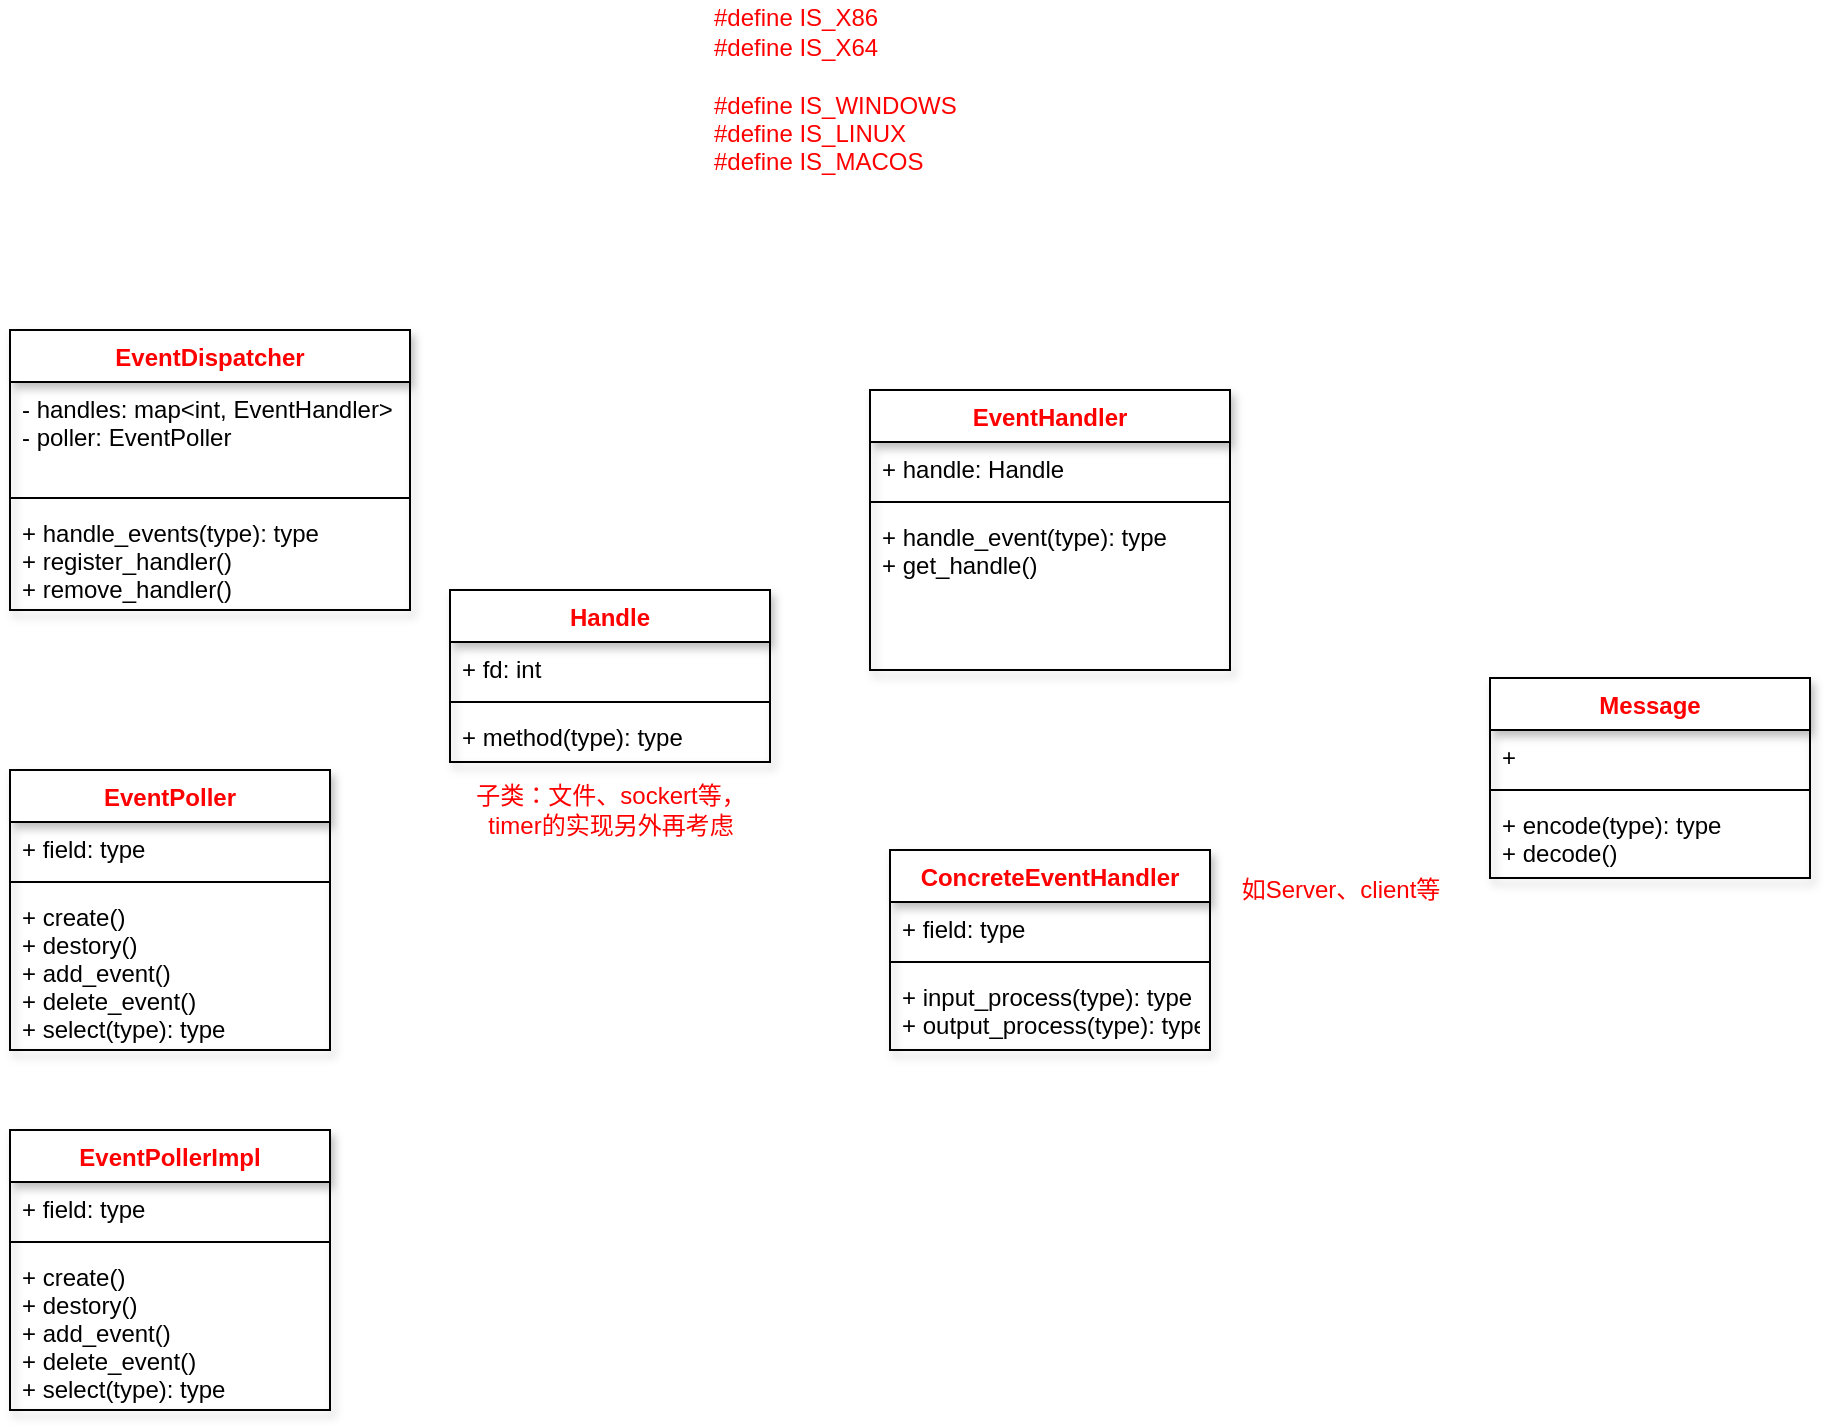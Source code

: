 <mxfile version="12.9.3" type="device"><diagram id="fvwTspCy20EUtfIcSqwm" name="Page-1"><mxGraphModel dx="946" dy="759" grid="1" gridSize="10" guides="1" tooltips="1" connect="1" arrows="1" fold="1" page="0" pageScale="1" pageWidth="827" pageHeight="1169" math="0" shadow="0"><root><mxCell id="0"/><mxCell id="1" parent="0"/><mxCell id="O5b4QtJHo3Ivcc3VVzVF-5" value="#define IS_X86&lt;br&gt;#define IS_X64&lt;br&gt;&lt;br&gt;#define IS_WINDOWS&lt;br&gt;#define IS_LINUX&lt;br&gt;#define IS_MACOS" style="text;html=1;align=left;verticalAlign=middle;resizable=0;points=[];autosize=1;fontColor=#FF0000;" vertex="1" parent="1"><mxGeometry x="530" y="35" width="140" height="90" as="geometry"/></mxCell><mxCell id="O5b4QtJHo3Ivcc3VVzVF-1" value="EventDispatcher" style="swimlane;fontStyle=1;align=center;verticalAlign=top;childLayout=stackLayout;horizontal=1;startSize=26;horizontalStack=0;resizeParent=1;resizeParentMax=0;resizeLast=0;collapsible=1;marginBottom=0;shadow=1;fontColor=#FF0000;" vertex="1" parent="1"><mxGeometry x="180" y="200" width="200" height="140" as="geometry"/></mxCell><mxCell id="O5b4QtJHo3Ivcc3VVzVF-2" value="- handles: map&lt;int, EventHandler&gt; &#10;- poller: EventPoller" style="text;strokeColor=none;fillColor=none;align=left;verticalAlign=top;spacingLeft=4;spacingRight=4;overflow=hidden;rotatable=0;points=[[0,0.5],[1,0.5]];portConstraint=eastwest;" vertex="1" parent="O5b4QtJHo3Ivcc3VVzVF-1"><mxGeometry y="26" width="200" height="54" as="geometry"/></mxCell><mxCell id="O5b4QtJHo3Ivcc3VVzVF-3" value="" style="line;strokeWidth=1;fillColor=none;align=left;verticalAlign=middle;spacingTop=-1;spacingLeft=3;spacingRight=3;rotatable=0;labelPosition=right;points=[];portConstraint=eastwest;" vertex="1" parent="O5b4QtJHo3Ivcc3VVzVF-1"><mxGeometry y="80" width="200" height="8" as="geometry"/></mxCell><mxCell id="O5b4QtJHo3Ivcc3VVzVF-4" value="+ handle_events(type): type&#10;+ register_handler()&#10;+ remove_handler()" style="text;strokeColor=none;fillColor=none;align=left;verticalAlign=top;spacingLeft=4;spacingRight=4;overflow=hidden;rotatable=0;points=[[0,0.5],[1,0.5]];portConstraint=eastwest;" vertex="1" parent="O5b4QtJHo3Ivcc3VVzVF-1"><mxGeometry y="88" width="200" height="52" as="geometry"/></mxCell><mxCell id="O5b4QtJHo3Ivcc3VVzVF-6" value="EventPoller" style="swimlane;fontStyle=1;align=center;verticalAlign=top;childLayout=stackLayout;horizontal=1;startSize=26;horizontalStack=0;resizeParent=1;resizeParentMax=0;resizeLast=0;collapsible=1;marginBottom=0;shadow=1;fontColor=#FF0000;" vertex="1" parent="1"><mxGeometry x="180" y="420" width="160" height="140" as="geometry"/></mxCell><mxCell id="O5b4QtJHo3Ivcc3VVzVF-7" value="+ field: type" style="text;strokeColor=none;fillColor=none;align=left;verticalAlign=top;spacingLeft=4;spacingRight=4;overflow=hidden;rotatable=0;points=[[0,0.5],[1,0.5]];portConstraint=eastwest;" vertex="1" parent="O5b4QtJHo3Ivcc3VVzVF-6"><mxGeometry y="26" width="160" height="26" as="geometry"/></mxCell><mxCell id="O5b4QtJHo3Ivcc3VVzVF-8" value="" style="line;strokeWidth=1;fillColor=none;align=left;verticalAlign=middle;spacingTop=-1;spacingLeft=3;spacingRight=3;rotatable=0;labelPosition=right;points=[];portConstraint=eastwest;" vertex="1" parent="O5b4QtJHo3Ivcc3VVzVF-6"><mxGeometry y="52" width="160" height="8" as="geometry"/></mxCell><mxCell id="O5b4QtJHo3Ivcc3VVzVF-9" value="+ create()&#10;+ destory()&#10;+ add_event()&#10;+ delete_event()&#10;+ select(type): type" style="text;strokeColor=none;fillColor=none;align=left;verticalAlign=top;spacingLeft=4;spacingRight=4;overflow=hidden;rotatable=0;points=[[0,0.5],[1,0.5]];portConstraint=eastwest;" vertex="1" parent="O5b4QtJHo3Ivcc3VVzVF-6"><mxGeometry y="60" width="160" height="80" as="geometry"/></mxCell><mxCell id="O5b4QtJHo3Ivcc3VVzVF-10" value="EventHandler" style="swimlane;fontStyle=1;align=center;verticalAlign=top;childLayout=stackLayout;horizontal=1;startSize=26;horizontalStack=0;resizeParent=1;resizeParentMax=0;resizeLast=0;collapsible=1;marginBottom=0;shadow=1;fontColor=#FF0000;" vertex="1" parent="1"><mxGeometry x="610" y="230" width="180" height="140" as="geometry"/></mxCell><mxCell id="O5b4QtJHo3Ivcc3VVzVF-11" value="+ handle: Handle " style="text;strokeColor=none;fillColor=none;align=left;verticalAlign=top;spacingLeft=4;spacingRight=4;overflow=hidden;rotatable=0;points=[[0,0.5],[1,0.5]];portConstraint=eastwest;" vertex="1" parent="O5b4QtJHo3Ivcc3VVzVF-10"><mxGeometry y="26" width="180" height="26" as="geometry"/></mxCell><mxCell id="O5b4QtJHo3Ivcc3VVzVF-12" value="" style="line;strokeWidth=1;fillColor=none;align=left;verticalAlign=middle;spacingTop=-1;spacingLeft=3;spacingRight=3;rotatable=0;labelPosition=right;points=[];portConstraint=eastwest;" vertex="1" parent="O5b4QtJHo3Ivcc3VVzVF-10"><mxGeometry y="52" width="180" height="8" as="geometry"/></mxCell><mxCell id="O5b4QtJHo3Ivcc3VVzVF-13" value="+ handle_event(type): type&#10;+ get_handle()&#10;" style="text;strokeColor=none;fillColor=none;align=left;verticalAlign=top;spacingLeft=4;spacingRight=4;overflow=hidden;rotatable=0;points=[[0,0.5],[1,0.5]];portConstraint=eastwest;" vertex="1" parent="O5b4QtJHo3Ivcc3VVzVF-10"><mxGeometry y="60" width="180" height="80" as="geometry"/></mxCell><mxCell id="O5b4QtJHo3Ivcc3VVzVF-14" value="Handle" style="swimlane;fontStyle=1;align=center;verticalAlign=top;childLayout=stackLayout;horizontal=1;startSize=26;horizontalStack=0;resizeParent=1;resizeParentMax=0;resizeLast=0;collapsible=1;marginBottom=0;shadow=1;fontColor=#FF0000;" vertex="1" parent="1"><mxGeometry x="400" y="330" width="160" height="86" as="geometry"/></mxCell><mxCell id="O5b4QtJHo3Ivcc3VVzVF-15" value="+ fd: int" style="text;strokeColor=none;fillColor=none;align=left;verticalAlign=top;spacingLeft=4;spacingRight=4;overflow=hidden;rotatable=0;points=[[0,0.5],[1,0.5]];portConstraint=eastwest;" vertex="1" parent="O5b4QtJHo3Ivcc3VVzVF-14"><mxGeometry y="26" width="160" height="26" as="geometry"/></mxCell><mxCell id="O5b4QtJHo3Ivcc3VVzVF-16" value="" style="line;strokeWidth=1;fillColor=none;align=left;verticalAlign=middle;spacingTop=-1;spacingLeft=3;spacingRight=3;rotatable=0;labelPosition=right;points=[];portConstraint=eastwest;" vertex="1" parent="O5b4QtJHo3Ivcc3VVzVF-14"><mxGeometry y="52" width="160" height="8" as="geometry"/></mxCell><mxCell id="O5b4QtJHo3Ivcc3VVzVF-17" value="+ method(type): type" style="text;strokeColor=none;fillColor=none;align=left;verticalAlign=top;spacingLeft=4;spacingRight=4;overflow=hidden;rotatable=0;points=[[0,0.5],[1,0.5]];portConstraint=eastwest;" vertex="1" parent="O5b4QtJHo3Ivcc3VVzVF-14"><mxGeometry y="60" width="160" height="26" as="geometry"/></mxCell><mxCell id="O5b4QtJHo3Ivcc3VVzVF-18" value="ConcreteEventHandler" style="swimlane;fontStyle=1;align=center;verticalAlign=top;childLayout=stackLayout;horizontal=1;startSize=26;horizontalStack=0;resizeParent=1;resizeParentMax=0;resizeLast=0;collapsible=1;marginBottom=0;shadow=1;fontColor=#FF0000;" vertex="1" parent="1"><mxGeometry x="620" y="460" width="160" height="100" as="geometry"/></mxCell><mxCell id="O5b4QtJHo3Ivcc3VVzVF-19" value="+ field: type" style="text;strokeColor=none;fillColor=none;align=left;verticalAlign=top;spacingLeft=4;spacingRight=4;overflow=hidden;rotatable=0;points=[[0,0.5],[1,0.5]];portConstraint=eastwest;" vertex="1" parent="O5b4QtJHo3Ivcc3VVzVF-18"><mxGeometry y="26" width="160" height="26" as="geometry"/></mxCell><mxCell id="O5b4QtJHo3Ivcc3VVzVF-20" value="" style="line;strokeWidth=1;fillColor=none;align=left;verticalAlign=middle;spacingTop=-1;spacingLeft=3;spacingRight=3;rotatable=0;labelPosition=right;points=[];portConstraint=eastwest;" vertex="1" parent="O5b4QtJHo3Ivcc3VVzVF-18"><mxGeometry y="52" width="160" height="8" as="geometry"/></mxCell><mxCell id="O5b4QtJHo3Ivcc3VVzVF-21" value="+ input_process(type): type&#10;+ output_process(type): type" style="text;strokeColor=none;fillColor=none;align=left;verticalAlign=top;spacingLeft=4;spacingRight=4;overflow=hidden;rotatable=0;points=[[0,0.5],[1,0.5]];portConstraint=eastwest;" vertex="1" parent="O5b4QtJHo3Ivcc3VVzVF-18"><mxGeometry y="60" width="160" height="40" as="geometry"/></mxCell><mxCell id="O5b4QtJHo3Ivcc3VVzVF-23" value="如Server、client等" style="text;html=1;align=center;verticalAlign=middle;resizable=0;points=[];autosize=1;fontColor=#FF0000;" vertex="1" parent="1"><mxGeometry x="790" y="470" width="110" height="20" as="geometry"/></mxCell><mxCell id="O5b4QtJHo3Ivcc3VVzVF-24" value="Message" style="swimlane;fontStyle=1;align=center;verticalAlign=top;childLayout=stackLayout;horizontal=1;startSize=26;horizontalStack=0;resizeParent=1;resizeParentMax=0;resizeLast=0;collapsible=1;marginBottom=0;shadow=1;fontColor=#FF0000;" vertex="1" parent="1"><mxGeometry x="920" y="374" width="160" height="100" as="geometry"/></mxCell><mxCell id="O5b4QtJHo3Ivcc3VVzVF-25" value="+ " style="text;strokeColor=none;fillColor=none;align=left;verticalAlign=top;spacingLeft=4;spacingRight=4;overflow=hidden;rotatable=0;points=[[0,0.5],[1,0.5]];portConstraint=eastwest;" vertex="1" parent="O5b4QtJHo3Ivcc3VVzVF-24"><mxGeometry y="26" width="160" height="26" as="geometry"/></mxCell><mxCell id="O5b4QtJHo3Ivcc3VVzVF-26" value="" style="line;strokeWidth=1;fillColor=none;align=left;verticalAlign=middle;spacingTop=-1;spacingLeft=3;spacingRight=3;rotatable=0;labelPosition=right;points=[];portConstraint=eastwest;" vertex="1" parent="O5b4QtJHo3Ivcc3VVzVF-24"><mxGeometry y="52" width="160" height="8" as="geometry"/></mxCell><mxCell id="O5b4QtJHo3Ivcc3VVzVF-27" value="+ encode(type): type&#10;+ decode()" style="text;strokeColor=none;fillColor=none;align=left;verticalAlign=top;spacingLeft=4;spacingRight=4;overflow=hidden;rotatable=0;points=[[0,0.5],[1,0.5]];portConstraint=eastwest;" vertex="1" parent="O5b4QtJHo3Ivcc3VVzVF-24"><mxGeometry y="60" width="160" height="40" as="geometry"/></mxCell><mxCell id="O5b4QtJHo3Ivcc3VVzVF-29" value="子类：文件、sockert等，&lt;br&gt;timer的实现另外再考虑" style="text;html=1;align=center;verticalAlign=middle;resizable=0;points=[];autosize=1;fontColor=#FF0000;" vertex="1" parent="1"><mxGeometry x="405" y="425" width="150" height="30" as="geometry"/></mxCell><mxCell id="O5b4QtJHo3Ivcc3VVzVF-30" value="EventPollerImpl" style="swimlane;fontStyle=1;align=center;verticalAlign=top;childLayout=stackLayout;horizontal=1;startSize=26;horizontalStack=0;resizeParent=1;resizeParentMax=0;resizeLast=0;collapsible=1;marginBottom=0;shadow=1;fontColor=#FF0000;" vertex="1" parent="1"><mxGeometry x="180" y="600" width="160" height="140" as="geometry"/></mxCell><mxCell id="O5b4QtJHo3Ivcc3VVzVF-31" value="+ field: type" style="text;strokeColor=none;fillColor=none;align=left;verticalAlign=top;spacingLeft=4;spacingRight=4;overflow=hidden;rotatable=0;points=[[0,0.5],[1,0.5]];portConstraint=eastwest;" vertex="1" parent="O5b4QtJHo3Ivcc3VVzVF-30"><mxGeometry y="26" width="160" height="26" as="geometry"/></mxCell><mxCell id="O5b4QtJHo3Ivcc3VVzVF-32" value="" style="line;strokeWidth=1;fillColor=none;align=left;verticalAlign=middle;spacingTop=-1;spacingLeft=3;spacingRight=3;rotatable=0;labelPosition=right;points=[];portConstraint=eastwest;" vertex="1" parent="O5b4QtJHo3Ivcc3VVzVF-30"><mxGeometry y="52" width="160" height="8" as="geometry"/></mxCell><mxCell id="O5b4QtJHo3Ivcc3VVzVF-33" value="+ create()&#10;+ destory()&#10;+ add_event()&#10;+ delete_event()&#10;+ select(type): type" style="text;strokeColor=none;fillColor=none;align=left;verticalAlign=top;spacingLeft=4;spacingRight=4;overflow=hidden;rotatable=0;points=[[0,0.5],[1,0.5]];portConstraint=eastwest;" vertex="1" parent="O5b4QtJHo3Ivcc3VVzVF-30"><mxGeometry y="60" width="160" height="80" as="geometry"/></mxCell></root></mxGraphModel></diagram></mxfile>